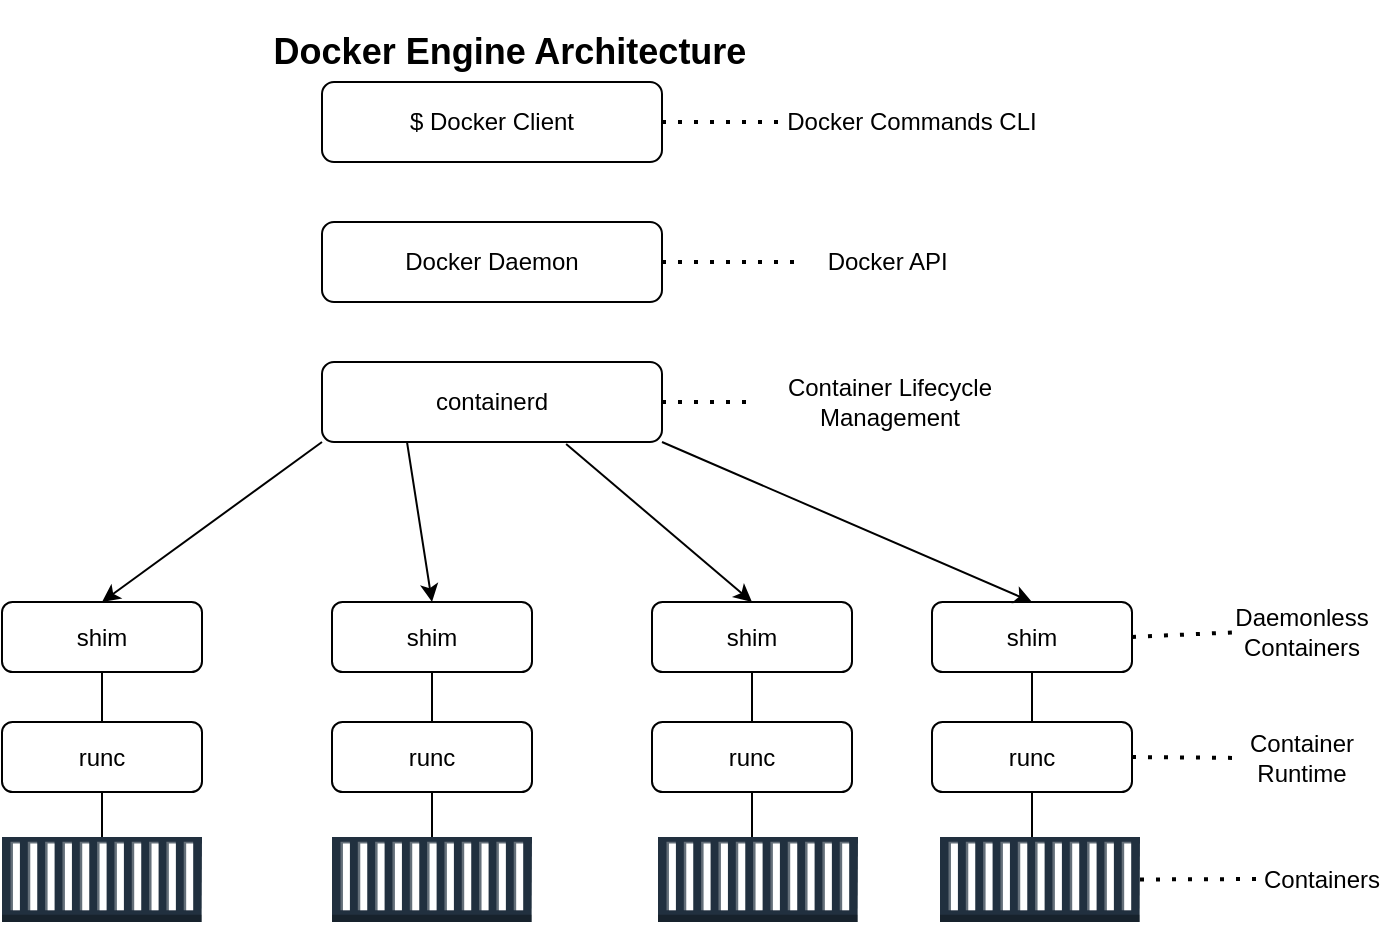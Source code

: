 <mxfile version="24.2.2" type="github">
  <diagram name="Page-1" id="cCbmbulpX8C6cir8uRcp">
    <mxGraphModel dx="954" dy="492" grid="1" gridSize="10" guides="1" tooltips="1" connect="1" arrows="1" fold="1" page="1" pageScale="1" pageWidth="823" pageHeight="365" math="0" shadow="0">
      <root>
        <mxCell id="0" />
        <mxCell id="1" parent="0" />
        <mxCell id="DRwa0lA63b2aL1W4fuWH-1" value="$ Docker Client" style="rounded=1;whiteSpace=wrap;html=1;" parent="1" vertex="1">
          <mxGeometry x="250" y="60" width="170" height="40" as="geometry" />
        </mxCell>
        <mxCell id="DRwa0lA63b2aL1W4fuWH-2" value="Docker Daemon" style="rounded=1;whiteSpace=wrap;html=1;" parent="1" vertex="1">
          <mxGeometry x="250" y="130" width="170" height="40" as="geometry" />
        </mxCell>
        <mxCell id="DRwa0lA63b2aL1W4fuWH-3" value="containerd" style="rounded=1;whiteSpace=wrap;html=1;" parent="1" vertex="1">
          <mxGeometry x="250" y="200" width="170" height="40" as="geometry" />
        </mxCell>
        <mxCell id="DRwa0lA63b2aL1W4fuWH-4" value="shim" style="rounded=1;whiteSpace=wrap;html=1;" parent="1" vertex="1">
          <mxGeometry x="90" y="320" width="100" height="35" as="geometry" />
        </mxCell>
        <mxCell id="vbV_V2RnIRPqFbsN72ht-2" style="edgeStyle=orthogonalEdgeStyle;rounded=0;orthogonalLoop=1;jettySize=auto;html=1;exitX=0.5;exitY=1;exitDx=0;exitDy=0;endArrow=none;endFill=0;" edge="1" parent="1" source="DRwa0lA63b2aL1W4fuWH-5">
          <mxGeometry relative="1" as="geometry">
            <mxPoint x="140" y="437.5" as="targetPoint" />
          </mxGeometry>
        </mxCell>
        <mxCell id="DRwa0lA63b2aL1W4fuWH-5" value="runc" style="rounded=1;whiteSpace=wrap;html=1;" parent="1" vertex="1">
          <mxGeometry x="90" y="380" width="100" height="35" as="geometry" />
        </mxCell>
        <mxCell id="vbV_V2RnIRPqFbsN72ht-3" style="edgeStyle=orthogonalEdgeStyle;rounded=0;orthogonalLoop=1;jettySize=auto;html=1;exitX=0.5;exitY=1;exitDx=0;exitDy=0;entryX=0.5;entryY=0;entryDx=0;entryDy=0;endArrow=none;endFill=0;" edge="1" parent="1" source="DRwa0lA63b2aL1W4fuWH-9" target="DRwa0lA63b2aL1W4fuWH-10">
          <mxGeometry relative="1" as="geometry" />
        </mxCell>
        <mxCell id="DRwa0lA63b2aL1W4fuWH-9" value="shim" style="rounded=1;whiteSpace=wrap;html=1;" parent="1" vertex="1">
          <mxGeometry x="255" y="320" width="100" height="35" as="geometry" />
        </mxCell>
        <mxCell id="vbV_V2RnIRPqFbsN72ht-4" style="edgeStyle=orthogonalEdgeStyle;rounded=0;orthogonalLoop=1;jettySize=auto;html=1;exitX=0.5;exitY=1;exitDx=0;exitDy=0;endArrow=none;endFill=0;" edge="1" parent="1" source="DRwa0lA63b2aL1W4fuWH-10">
          <mxGeometry relative="1" as="geometry">
            <mxPoint x="305" y="437.5" as="targetPoint" />
          </mxGeometry>
        </mxCell>
        <mxCell id="DRwa0lA63b2aL1W4fuWH-10" value="runc" style="rounded=1;whiteSpace=wrap;html=1;" parent="1" vertex="1">
          <mxGeometry x="255" y="380" width="100" height="35" as="geometry" />
        </mxCell>
        <mxCell id="vbV_V2RnIRPqFbsN72ht-5" style="edgeStyle=orthogonalEdgeStyle;rounded=0;orthogonalLoop=1;jettySize=auto;html=1;exitX=0.5;exitY=1;exitDx=0;exitDy=0;entryX=0.5;entryY=0;entryDx=0;entryDy=0;endArrow=none;endFill=0;" edge="1" parent="1" source="DRwa0lA63b2aL1W4fuWH-12" target="DRwa0lA63b2aL1W4fuWH-13">
          <mxGeometry relative="1" as="geometry" />
        </mxCell>
        <mxCell id="DRwa0lA63b2aL1W4fuWH-12" value="shim" style="rounded=1;whiteSpace=wrap;html=1;" parent="1" vertex="1">
          <mxGeometry x="415" y="320" width="100" height="35" as="geometry" />
        </mxCell>
        <mxCell id="vbV_V2RnIRPqFbsN72ht-6" style="edgeStyle=orthogonalEdgeStyle;rounded=0;orthogonalLoop=1;jettySize=auto;html=1;exitX=0.5;exitY=1;exitDx=0;exitDy=0;endArrow=none;endFill=0;" edge="1" parent="1" source="DRwa0lA63b2aL1W4fuWH-13">
          <mxGeometry relative="1" as="geometry">
            <mxPoint x="465" y="437.5" as="targetPoint" />
          </mxGeometry>
        </mxCell>
        <mxCell id="DRwa0lA63b2aL1W4fuWH-13" value="runc" style="rounded=1;whiteSpace=wrap;html=1;" parent="1" vertex="1">
          <mxGeometry x="415" y="380" width="100" height="35" as="geometry" />
        </mxCell>
        <mxCell id="vbV_V2RnIRPqFbsN72ht-7" style="edgeStyle=orthogonalEdgeStyle;rounded=0;orthogonalLoop=1;jettySize=auto;html=1;exitX=0.5;exitY=1;exitDx=0;exitDy=0;entryX=0.5;entryY=0;entryDx=0;entryDy=0;endArrow=none;endFill=0;" edge="1" parent="1" source="DRwa0lA63b2aL1W4fuWH-15" target="DRwa0lA63b2aL1W4fuWH-16">
          <mxGeometry relative="1" as="geometry" />
        </mxCell>
        <mxCell id="DRwa0lA63b2aL1W4fuWH-15" value="shim" style="rounded=1;whiteSpace=wrap;html=1;" parent="1" vertex="1">
          <mxGeometry x="555" y="320" width="100" height="35" as="geometry" />
        </mxCell>
        <mxCell id="vbV_V2RnIRPqFbsN72ht-8" style="edgeStyle=orthogonalEdgeStyle;rounded=0;orthogonalLoop=1;jettySize=auto;html=1;exitX=0.5;exitY=1;exitDx=0;exitDy=0;endArrow=none;endFill=0;" edge="1" parent="1" source="DRwa0lA63b2aL1W4fuWH-16">
          <mxGeometry relative="1" as="geometry">
            <mxPoint x="605" y="437.5" as="targetPoint" />
          </mxGeometry>
        </mxCell>
        <mxCell id="DRwa0lA63b2aL1W4fuWH-16" value="runc" style="rounded=1;whiteSpace=wrap;html=1;" parent="1" vertex="1">
          <mxGeometry x="555" y="380" width="100" height="35" as="geometry" />
        </mxCell>
        <mxCell id="DRwa0lA63b2aL1W4fuWH-18" value="" style="endArrow=classic;html=1;rounded=0;exitX=0;exitY=1;exitDx=0;exitDy=0;entryX=0.5;entryY=0;entryDx=0;entryDy=0;" parent="1" source="DRwa0lA63b2aL1W4fuWH-3" target="DRwa0lA63b2aL1W4fuWH-4" edge="1">
          <mxGeometry width="50" height="50" relative="1" as="geometry">
            <mxPoint x="390" y="310" as="sourcePoint" />
            <mxPoint x="440" y="260" as="targetPoint" />
          </mxGeometry>
        </mxCell>
        <mxCell id="DRwa0lA63b2aL1W4fuWH-19" value="" style="endArrow=classic;html=1;rounded=0;exitX=0.25;exitY=1;exitDx=0;exitDy=0;entryX=0.5;entryY=0;entryDx=0;entryDy=0;" parent="1" source="DRwa0lA63b2aL1W4fuWH-3" target="DRwa0lA63b2aL1W4fuWH-9" edge="1">
          <mxGeometry width="50" height="50" relative="1" as="geometry">
            <mxPoint x="390" y="310" as="sourcePoint" />
            <mxPoint x="440" y="260" as="targetPoint" />
          </mxGeometry>
        </mxCell>
        <mxCell id="DRwa0lA63b2aL1W4fuWH-20" value="" style="endArrow=classic;html=1;rounded=0;exitX=0.718;exitY=1.025;exitDx=0;exitDy=0;exitPerimeter=0;entryX=0.5;entryY=0;entryDx=0;entryDy=0;" parent="1" source="DRwa0lA63b2aL1W4fuWH-3" target="DRwa0lA63b2aL1W4fuWH-12" edge="1">
          <mxGeometry width="50" height="50" relative="1" as="geometry">
            <mxPoint x="390" y="310" as="sourcePoint" />
            <mxPoint x="440" y="260" as="targetPoint" />
          </mxGeometry>
        </mxCell>
        <mxCell id="DRwa0lA63b2aL1W4fuWH-21" value="" style="endArrow=classic;html=1;rounded=0;exitX=1;exitY=1;exitDx=0;exitDy=0;entryX=0.5;entryY=0;entryDx=0;entryDy=0;" parent="1" source="DRwa0lA63b2aL1W4fuWH-3" target="DRwa0lA63b2aL1W4fuWH-15" edge="1">
          <mxGeometry width="50" height="50" relative="1" as="geometry">
            <mxPoint x="390" y="310" as="sourcePoint" />
            <mxPoint x="440" y="260" as="targetPoint" />
          </mxGeometry>
        </mxCell>
        <mxCell id="DRwa0lA63b2aL1W4fuWH-23" value="Docker Commands CLI" style="text;html=1;align=center;verticalAlign=middle;whiteSpace=wrap;rounded=0;" parent="1" vertex="1">
          <mxGeometry x="480" y="65" width="130" height="30" as="geometry" />
        </mxCell>
        <mxCell id="DRwa0lA63b2aL1W4fuWH-24" value="Docker API&amp;nbsp;" style="text;html=1;align=center;verticalAlign=middle;whiteSpace=wrap;rounded=0;" parent="1" vertex="1">
          <mxGeometry x="491.5" y="135" width="85" height="30" as="geometry" />
        </mxCell>
        <mxCell id="DRwa0lA63b2aL1W4fuWH-25" value="Container Lifecycle Management" style="text;html=1;align=center;verticalAlign=middle;whiteSpace=wrap;rounded=0;" parent="1" vertex="1">
          <mxGeometry x="468" y="205" width="132" height="30" as="geometry" />
        </mxCell>
        <mxCell id="DRwa0lA63b2aL1W4fuWH-26" value="Daemonless Containers" style="text;html=1;align=center;verticalAlign=middle;whiteSpace=wrap;rounded=0;" parent="1" vertex="1">
          <mxGeometry x="710" y="320" width="60" height="30" as="geometry" />
        </mxCell>
        <mxCell id="DRwa0lA63b2aL1W4fuWH-27" value="Container Runtime" style="text;html=1;align=center;verticalAlign=middle;whiteSpace=wrap;rounded=0;" parent="1" vertex="1">
          <mxGeometry x="710" y="383" width="60" height="30" as="geometry" />
        </mxCell>
        <mxCell id="DRwa0lA63b2aL1W4fuWH-28" value="Containers" style="text;html=1;align=center;verticalAlign=middle;whiteSpace=wrap;rounded=0;" parent="1" vertex="1">
          <mxGeometry x="720" y="443.5" width="60" height="30" as="geometry" />
        </mxCell>
        <mxCell id="DRwa0lA63b2aL1W4fuWH-29" value="" style="endArrow=none;dashed=1;html=1;dashPattern=1 3;strokeWidth=2;rounded=0;exitX=1;exitY=0.5;exitDx=0;exitDy=0;entryX=0;entryY=0.5;entryDx=0;entryDy=0;" parent="1" source="DRwa0lA63b2aL1W4fuWH-1" target="DRwa0lA63b2aL1W4fuWH-23" edge="1">
          <mxGeometry width="50" height="50" relative="1" as="geometry">
            <mxPoint x="460" y="300" as="sourcePoint" />
            <mxPoint x="510" y="250" as="targetPoint" />
          </mxGeometry>
        </mxCell>
        <mxCell id="DRwa0lA63b2aL1W4fuWH-30" value="" style="endArrow=none;dashed=1;html=1;dashPattern=1 3;strokeWidth=2;rounded=0;exitX=1;exitY=0.5;exitDx=0;exitDy=0;entryX=0;entryY=0.5;entryDx=0;entryDy=0;" parent="1" source="DRwa0lA63b2aL1W4fuWH-2" target="DRwa0lA63b2aL1W4fuWH-24" edge="1">
          <mxGeometry width="50" height="50" relative="1" as="geometry">
            <mxPoint x="430" y="90" as="sourcePoint" />
            <mxPoint x="490" y="90" as="targetPoint" />
          </mxGeometry>
        </mxCell>
        <mxCell id="DRwa0lA63b2aL1W4fuWH-31" value="" style="endArrow=none;dashed=1;html=1;dashPattern=1 3;strokeWidth=2;rounded=0;exitX=1;exitY=0.5;exitDx=0;exitDy=0;" parent="1" source="DRwa0lA63b2aL1W4fuWH-3" target="DRwa0lA63b2aL1W4fuWH-25" edge="1">
          <mxGeometry width="50" height="50" relative="1" as="geometry">
            <mxPoint x="430" y="160" as="sourcePoint" />
            <mxPoint x="502" y="160" as="targetPoint" />
          </mxGeometry>
        </mxCell>
        <mxCell id="DRwa0lA63b2aL1W4fuWH-32" value="" style="endArrow=none;dashed=1;html=1;dashPattern=1 3;strokeWidth=2;rounded=0;exitX=1;exitY=0.5;exitDx=0;exitDy=0;entryX=0;entryY=0.5;entryDx=0;entryDy=0;" parent="1" source="DRwa0lA63b2aL1W4fuWH-15" target="DRwa0lA63b2aL1W4fuWH-26" edge="1">
          <mxGeometry width="50" height="50" relative="1" as="geometry">
            <mxPoint x="430" y="230" as="sourcePoint" />
            <mxPoint x="478" y="230" as="targetPoint" />
          </mxGeometry>
        </mxCell>
        <mxCell id="DRwa0lA63b2aL1W4fuWH-33" value="" style="endArrow=none;dashed=1;html=1;dashPattern=1 3;strokeWidth=2;rounded=0;exitX=1;exitY=0.5;exitDx=0;exitDy=0;entryX=0;entryY=0.5;entryDx=0;entryDy=0;" parent="1" source="DRwa0lA63b2aL1W4fuWH-16" target="DRwa0lA63b2aL1W4fuWH-27" edge="1">
          <mxGeometry width="50" height="50" relative="1" as="geometry">
            <mxPoint x="665" y="348" as="sourcePoint" />
            <mxPoint x="720" y="345" as="targetPoint" />
          </mxGeometry>
        </mxCell>
        <mxCell id="DRwa0lA63b2aL1W4fuWH-34" value="" style="endArrow=none;dashed=1;html=1;dashPattern=1 3;strokeWidth=2;rounded=0;entryX=0;entryY=0.5;entryDx=0;entryDy=0;exitX=1;exitY=0.5;exitDx=0;exitDy=0;exitPerimeter=0;" parent="1" source="vbV_V2RnIRPqFbsN72ht-13" target="DRwa0lA63b2aL1W4fuWH-28" edge="1">
          <mxGeometry width="50" height="50" relative="1" as="geometry">
            <mxPoint x="660" y="492.762" as="sourcePoint" />
            <mxPoint x="720" y="408" as="targetPoint" />
          </mxGeometry>
        </mxCell>
        <mxCell id="DRwa0lA63b2aL1W4fuWH-35" value="&lt;h2&gt;Docker Engine Architecture&lt;/h2&gt;" style="text;html=1;align=center;verticalAlign=middle;whiteSpace=wrap;rounded=0;" parent="1" vertex="1">
          <mxGeometry x="173" y="30" width="342" height="30" as="geometry" />
        </mxCell>
        <mxCell id="vbV_V2RnIRPqFbsN72ht-1" value="" style="endArrow=none;html=1;rounded=0;exitX=0.5;exitY=1;exitDx=0;exitDy=0;" edge="1" parent="1" source="DRwa0lA63b2aL1W4fuWH-4" target="DRwa0lA63b2aL1W4fuWH-5">
          <mxGeometry width="50" height="50" relative="1" as="geometry">
            <mxPoint x="390" y="340" as="sourcePoint" />
            <mxPoint x="440" y="290" as="targetPoint" />
          </mxGeometry>
        </mxCell>
        <mxCell id="vbV_V2RnIRPqFbsN72ht-9" value="" style="outlineConnect=0;dashed=0;verticalLabelPosition=bottom;verticalAlign=top;align=center;html=1;shape=mxgraph.aws3.ec2_compute_container;fillColor=#21303f;gradientColor=none;" vertex="1" parent="1">
          <mxGeometry x="90" y="437.5" width="100" height="42.5" as="geometry" />
        </mxCell>
        <mxCell id="vbV_V2RnIRPqFbsN72ht-11" value="" style="outlineConnect=0;dashed=0;verticalLabelPosition=bottom;verticalAlign=top;align=center;html=1;shape=mxgraph.aws3.ec2_compute_container;fillColor=#21303f;gradientColor=none;" vertex="1" parent="1">
          <mxGeometry x="255" y="437.5" width="100" height="42.5" as="geometry" />
        </mxCell>
        <mxCell id="vbV_V2RnIRPqFbsN72ht-12" value="" style="outlineConnect=0;dashed=0;verticalLabelPosition=bottom;verticalAlign=top;align=center;html=1;shape=mxgraph.aws3.ec2_compute_container;fillColor=#21303f;gradientColor=none;" vertex="1" parent="1">
          <mxGeometry x="418" y="437.5" width="100" height="42.5" as="geometry" />
        </mxCell>
        <mxCell id="vbV_V2RnIRPqFbsN72ht-13" value="" style="outlineConnect=0;dashed=0;verticalLabelPosition=bottom;verticalAlign=top;align=center;html=1;shape=mxgraph.aws3.ec2_compute_container;fillColor=#21303f;gradientColor=none;" vertex="1" parent="1">
          <mxGeometry x="559" y="437.5" width="100" height="42.5" as="geometry" />
        </mxCell>
      </root>
    </mxGraphModel>
  </diagram>
</mxfile>

